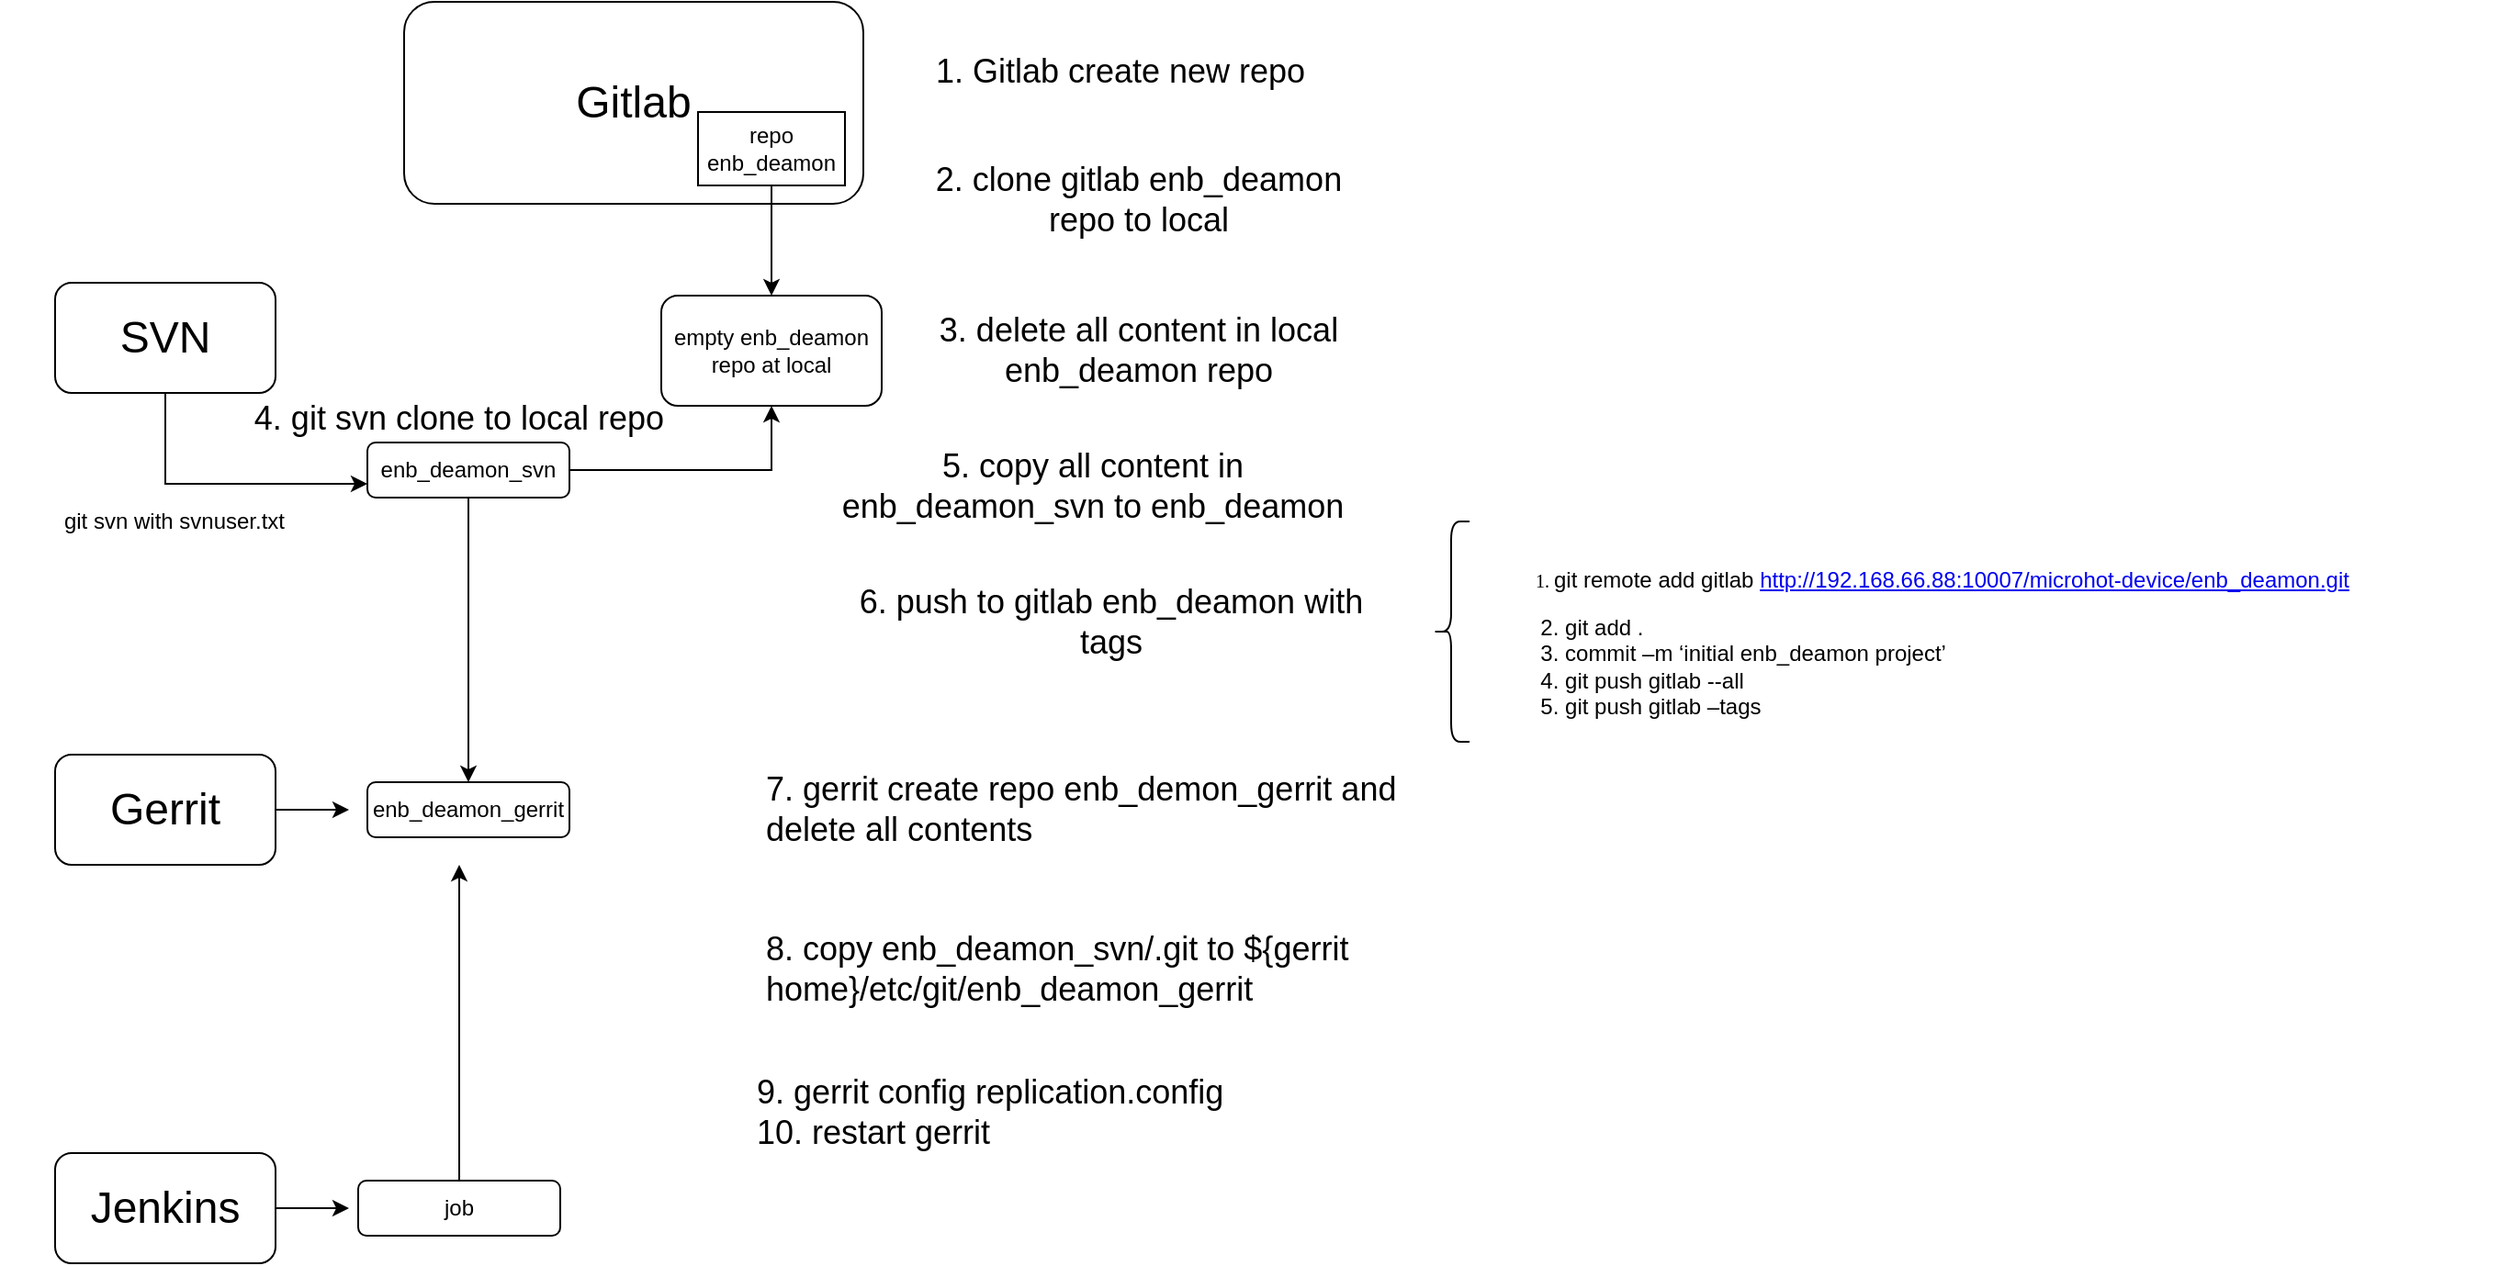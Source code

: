 <mxfile version="12.1.0" type="github" pages="1"><diagram id="lI-zFekOkUTeTYJMJZDO" name="Page-1"><mxGraphModel dx="4660" dy="753" grid="1" gridSize="10" guides="1" tooltips="1" connect="1" arrows="1" fold="1" page="1" pageScale="1" pageWidth="3300" pageHeight="4681" math="0" shadow="0"><root><mxCell id="0"/><mxCell id="1" parent="0"/><mxCell id="5MFS8oOmaIJ2nHUXFirb-1" value="&lt;font style=&quot;font-size: 24px&quot;&gt;Gitlab&lt;/font&gt;" style="rounded=1;whiteSpace=wrap;html=1;" vertex="1" parent="1"><mxGeometry x="210" y="150" width="250" height="110" as="geometry"/></mxCell><mxCell id="5MFS8oOmaIJ2nHUXFirb-9" style="edgeStyle=orthogonalEdgeStyle;rounded=0;orthogonalLoop=1;jettySize=auto;html=1;exitX=0.5;exitY=1;exitDx=0;exitDy=0;entryX=0.5;entryY=0;entryDx=0;entryDy=0;" edge="1" parent="1" source="5MFS8oOmaIJ2nHUXFirb-2" target="5MFS8oOmaIJ2nHUXFirb-4"><mxGeometry relative="1" as="geometry"/></mxCell><mxCell id="5MFS8oOmaIJ2nHUXFirb-2" value="repo&lt;br&gt;enb_deamon" style="rounded=0;whiteSpace=wrap;html=1;" vertex="1" parent="1"><mxGeometry x="370" y="210" width="80" height="40" as="geometry"/></mxCell><mxCell id="5MFS8oOmaIJ2nHUXFirb-3" value="&lt;font style=&quot;font-size: 18px&quot;&gt;1. Gitlab create new repo&lt;/font&gt;" style="text;html=1;strokeColor=none;fillColor=none;align=center;verticalAlign=middle;whiteSpace=wrap;rounded=0;" vertex="1" parent="1"><mxGeometry x="480" y="180" width="240" height="15" as="geometry"/></mxCell><mxCell id="5MFS8oOmaIJ2nHUXFirb-4" value="empty enb_deamon repo at local" style="rounded=1;whiteSpace=wrap;html=1;" vertex="1" parent="1"><mxGeometry x="350" y="310" width="120" height="60" as="geometry"/></mxCell><mxCell id="5MFS8oOmaIJ2nHUXFirb-10" value="&lt;span style=&quot;font-size: 18px&quot;&gt;2. clone gitlab enb_deamon repo to local&lt;br&gt;&lt;/span&gt;" style="text;html=1;strokeColor=none;fillColor=none;align=center;verticalAlign=middle;whiteSpace=wrap;rounded=0;" vertex="1" parent="1"><mxGeometry x="490" y="250" width="240" height="15" as="geometry"/></mxCell><mxCell id="5MFS8oOmaIJ2nHUXFirb-12" value="&lt;span style=&quot;font-size: 18px&quot;&gt;3. delete all content in local enb_deamon repo&lt;br&gt;&lt;/span&gt;" style="text;html=1;strokeColor=none;fillColor=none;align=center;verticalAlign=middle;whiteSpace=wrap;rounded=0;" vertex="1" parent="1"><mxGeometry x="490" y="332.5" width="240" height="15" as="geometry"/></mxCell><mxCell id="5MFS8oOmaIJ2nHUXFirb-16" style="edgeStyle=orthogonalEdgeStyle;rounded=0;orthogonalLoop=1;jettySize=auto;html=1;exitX=0.5;exitY=1;exitDx=0;exitDy=0;entryX=0;entryY=0.75;entryDx=0;entryDy=0;" edge="1" parent="1" source="5MFS8oOmaIJ2nHUXFirb-13" target="5MFS8oOmaIJ2nHUXFirb-14"><mxGeometry relative="1" as="geometry"/></mxCell><mxCell id="5MFS8oOmaIJ2nHUXFirb-13" value="&lt;font style=&quot;font-size: 24px&quot;&gt;SVN&lt;/font&gt;" style="rounded=1;whiteSpace=wrap;html=1;" vertex="1" parent="1"><mxGeometry x="20" y="303" width="120" height="60" as="geometry"/></mxCell><mxCell id="5MFS8oOmaIJ2nHUXFirb-21" style="edgeStyle=orthogonalEdgeStyle;rounded=0;orthogonalLoop=1;jettySize=auto;html=1;exitX=1;exitY=0.5;exitDx=0;exitDy=0;" edge="1" parent="1" source="5MFS8oOmaIJ2nHUXFirb-14" target="5MFS8oOmaIJ2nHUXFirb-4"><mxGeometry relative="1" as="geometry"/></mxCell><mxCell id="5MFS8oOmaIJ2nHUXFirb-36" style="edgeStyle=orthogonalEdgeStyle;rounded=0;orthogonalLoop=1;jettySize=auto;html=1;exitX=0.5;exitY=1;exitDx=0;exitDy=0;entryX=0.5;entryY=0;entryDx=0;entryDy=0;" edge="1" parent="1" source="5MFS8oOmaIJ2nHUXFirb-14" target="5MFS8oOmaIJ2nHUXFirb-29"><mxGeometry relative="1" as="geometry"/></mxCell><mxCell id="5MFS8oOmaIJ2nHUXFirb-14" value="&lt;font style=&quot;font-size: 12px&quot;&gt;enb_deamon_svn&lt;/font&gt;" style="rounded=1;whiteSpace=wrap;html=1;" vertex="1" parent="1"><mxGeometry x="190" y="390" width="110" height="30" as="geometry"/></mxCell><mxCell id="5MFS8oOmaIJ2nHUXFirb-17" value="git svn with svnuser.txt" style="text;html=1;strokeColor=none;fillColor=none;align=center;verticalAlign=middle;whiteSpace=wrap;rounded=0;" vertex="1" parent="1"><mxGeometry x="-10" y="417.5" width="190" height="30" as="geometry"/></mxCell><mxCell id="5MFS8oOmaIJ2nHUXFirb-18" value="&lt;span style=&quot;font-size: 18px&quot;&gt;5. copy all content in enb_deamon_svn to enb_deamon&lt;br&gt;&lt;/span&gt;" style="text;html=1;strokeColor=none;fillColor=none;align=center;verticalAlign=middle;whiteSpace=wrap;rounded=0;" vertex="1" parent="1"><mxGeometry x="440" y="406.5" width="290" height="15" as="geometry"/></mxCell><mxCell id="5MFS8oOmaIJ2nHUXFirb-23" value="&lt;span style=&quot;font-size: 18px&quot;&gt;4. git svn clone to local repo&lt;br&gt;&lt;/span&gt;" style="text;html=1;strokeColor=none;fillColor=none;align=center;verticalAlign=middle;whiteSpace=wrap;rounded=0;" vertex="1" parent="1"><mxGeometry x="120" y="369" width="240" height="15" as="geometry"/></mxCell><mxCell id="5MFS8oOmaIJ2nHUXFirb-24" value="&lt;span style=&quot;font-size: 18px&quot;&gt;6. push to gitlab enb_deamon with tags&lt;br&gt;&lt;/span&gt;" style="text;html=1;strokeColor=none;fillColor=none;align=center;verticalAlign=middle;whiteSpace=wrap;rounded=0;" vertex="1" parent="1"><mxGeometry x="450" y="480" width="290" height="15" as="geometry"/></mxCell><mxCell id="5MFS8oOmaIJ2nHUXFirb-25" value="" style="shape=curlyBracket;whiteSpace=wrap;html=1;rounded=1;" vertex="1" parent="1"><mxGeometry x="770" y="433" width="20" height="120" as="geometry"/></mxCell><mxCell id="5MFS8oOmaIJ2nHUXFirb-26" value="&lt;p class=&quot;MsoListParagraph&quot; style=&quot;margin-left: 39.0pt ; text-indent: -21.0pt&quot;&gt;&lt;span lang=&quot;EN-US&quot;&gt;&lt;font face=&quot;times new roman&quot; size=&quot;1&quot;&gt;1.&amp;nbsp;&lt;/font&gt;git remote add gitlab &lt;a href=&quot;http://192.168.66.88:10007/microhot-device/enb_deamon.git&quot;&gt;http://192.168.66.88:10007/microhot-device/enb_deamon.git&lt;/a&gt;&lt;/span&gt;&lt;/p&gt;&lt;span style=&quot;text-indent: -21pt&quot;&gt;&amp;nbsp; &amp;nbsp; &amp;nbsp; &amp;nbsp; 2. git add .&lt;br&gt;&lt;/span&gt;&lt;span style=&quot;text-indent: -21pt&quot;&gt;&amp;nbsp; &amp;nbsp; &amp;nbsp; &amp;nbsp; 3. commit –m ‘initial&amp;nbsp;&lt;/span&gt;&lt;span style=&quot;text-indent: -21pt&quot;&gt;enb_deamon project’&lt;br&gt;&lt;/span&gt;&lt;span style=&quot;text-indent: -21pt&quot;&gt;&amp;nbsp; &amp;nbsp; &amp;nbsp; &amp;nbsp; 4. git push gitlab --all&lt;br&gt;&lt;/span&gt;&lt;span style=&quot;text-indent: -21pt&quot;&gt;&amp;nbsp; &amp;nbsp; &amp;nbsp; &amp;nbsp; 5. git push gitlab –tags&lt;/span&gt;" style="text;html=1;strokeColor=none;fillColor=none;align=left;verticalAlign=middle;whiteSpace=wrap;rounded=0;" vertex="1" parent="1"><mxGeometry x="800" y="432" width="550" height="122" as="geometry"/></mxCell><mxCell id="5MFS8oOmaIJ2nHUXFirb-30" style="edgeStyle=orthogonalEdgeStyle;rounded=0;orthogonalLoop=1;jettySize=auto;html=1;exitX=1;exitY=0.5;exitDx=0;exitDy=0;" edge="1" parent="1" source="5MFS8oOmaIJ2nHUXFirb-28"><mxGeometry relative="1" as="geometry"><mxPoint x="180" y="590" as="targetPoint"/></mxGeometry></mxCell><mxCell id="5MFS8oOmaIJ2nHUXFirb-28" value="&lt;span style=&quot;font-size: 24px&quot;&gt;Gerrit&lt;/span&gt;" style="rounded=1;whiteSpace=wrap;html=1;" vertex="1" parent="1"><mxGeometry x="20" y="560" width="120" height="60" as="geometry"/></mxCell><mxCell id="5MFS8oOmaIJ2nHUXFirb-29" value="&lt;font style=&quot;font-size: 12px&quot;&gt;enb_deamon_gerrit&lt;/font&gt;" style="rounded=1;whiteSpace=wrap;html=1;" vertex="1" parent="1"><mxGeometry x="190" y="575" width="110" height="30" as="geometry"/></mxCell><mxCell id="5MFS8oOmaIJ2nHUXFirb-31" value="&lt;span style=&quot;font-size: 18px&quot;&gt;7. gerrit create repo enb_demon_gerrit and delete all contents&lt;br&gt;&lt;/span&gt;" style="text;html=1;strokeColor=none;fillColor=none;align=left;verticalAlign=middle;whiteSpace=wrap;rounded=0;" vertex="1" parent="1"><mxGeometry x="405" y="546.5" width="360" height="87" as="geometry"/></mxCell><mxCell id="5MFS8oOmaIJ2nHUXFirb-37" value="&lt;span style=&quot;font-size: 18px&quot;&gt;8. copy enb_deamon_svn/.git to ${gerrit home}/etc/git/enb_deamon_gerrit&lt;br&gt;&lt;/span&gt;" style="text;html=1;strokeColor=none;fillColor=none;align=left;verticalAlign=middle;whiteSpace=wrap;rounded=0;" vertex="1" parent="1"><mxGeometry x="405" y="633.5" width="360" height="87" as="geometry"/></mxCell><mxCell id="5MFS8oOmaIJ2nHUXFirb-38" value="&lt;span style=&quot;font-size: 18px&quot;&gt;9. gerrit config replication.config&lt;br&gt;10. restart gerrit&lt;br&gt;&lt;/span&gt;" style="text;html=1;strokeColor=none;fillColor=none;align=left;verticalAlign=middle;whiteSpace=wrap;rounded=0;" vertex="1" parent="1"><mxGeometry x="400" y="720" width="360" height="70" as="geometry"/></mxCell><mxCell id="5MFS8oOmaIJ2nHUXFirb-42" style="edgeStyle=orthogonalEdgeStyle;rounded=0;orthogonalLoop=1;jettySize=auto;html=1;exitX=1;exitY=0.5;exitDx=0;exitDy=0;" edge="1" parent="1" source="5MFS8oOmaIJ2nHUXFirb-39"><mxGeometry relative="1" as="geometry"><mxPoint x="180" y="807" as="targetPoint"/></mxGeometry></mxCell><mxCell id="5MFS8oOmaIJ2nHUXFirb-39" value="&lt;span style=&quot;font-size: 24px&quot;&gt;Jenkins&lt;/span&gt;" style="rounded=1;whiteSpace=wrap;html=1;" vertex="1" parent="1"><mxGeometry x="20" y="777" width="120" height="60" as="geometry"/></mxCell><mxCell id="5MFS8oOmaIJ2nHUXFirb-41" style="edgeStyle=orthogonalEdgeStyle;rounded=0;orthogonalLoop=1;jettySize=auto;html=1;exitX=0.5;exitY=0;exitDx=0;exitDy=0;" edge="1" parent="1" source="5MFS8oOmaIJ2nHUXFirb-40"><mxGeometry relative="1" as="geometry"><mxPoint x="240" y="620" as="targetPoint"/></mxGeometry></mxCell><mxCell id="5MFS8oOmaIJ2nHUXFirb-40" value="job" style="rounded=1;whiteSpace=wrap;html=1;" vertex="1" parent="1"><mxGeometry x="185" y="792" width="110" height="30" as="geometry"/></mxCell></root></mxGraphModel></diagram></mxfile>